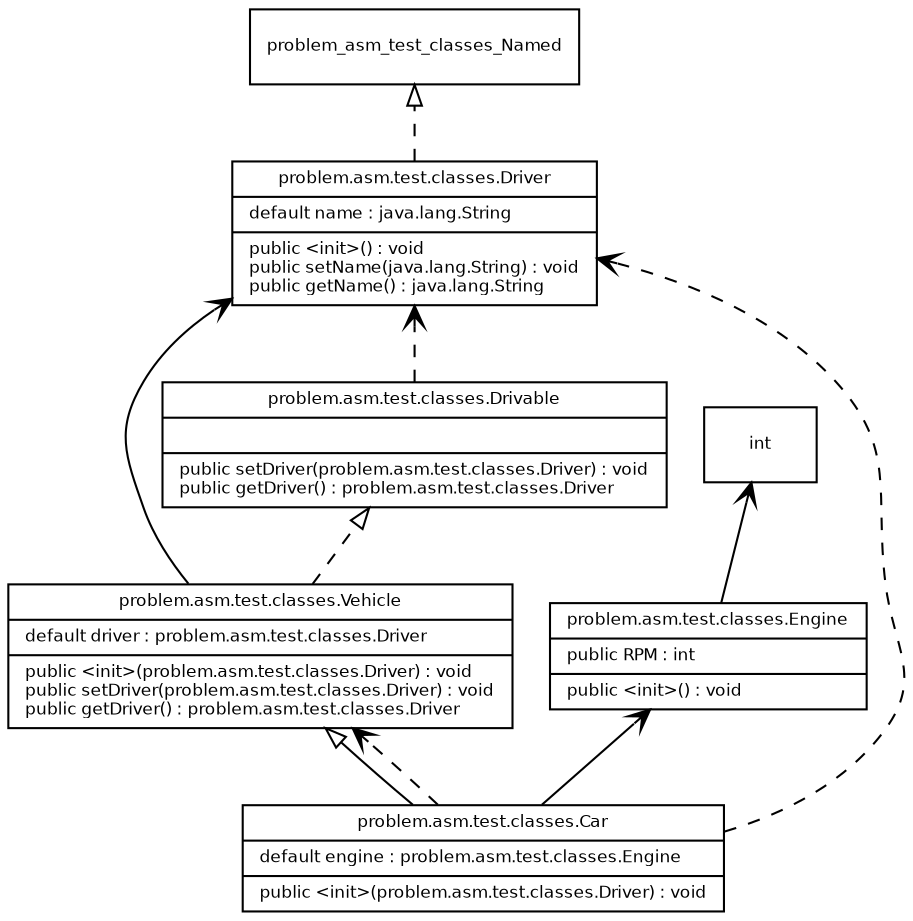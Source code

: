 digraph G {
rankdir=BT;

node [
fontname = "Bitstream Vera Sans"
fontsize = 8
shape = "record"
]
edge [
fontname = "Bitstream Vera Sans"
fontsize = 8
]

problem_asm_test_classes_Car [
	label = "{problem.asm.test.classes.Car|default engine : problem.asm.test.classes.Engine\l|public \<init\>(problem.asm.test.classes.Driver) : void\l}"
]
edge [
	arrowhead = "empty"
	style = "solid"
]
problem_asm_test_classes_Car -> problem_asm_test_classes_Vehicle
edge [
	arrowhead = "vee"
	style = "solid"
]
problem_asm_test_classes_Car -> problem_asm_test_classes_Engine
edge [
	arrowhead = "vee"
	style = "dashed"
]
problem_asm_test_classes_Car -> problem_asm_test_classes_Driver
problem_asm_test_classes_Car -> problem_asm_test_classes_Vehicle
problem_asm_test_classes_Drivable [
	label = "{problem.asm.test.classes.Drivable||public setDriver(problem.asm.test.classes.Driver) : void\lpublic getDriver() : problem.asm.test.classes.Driver\l}"
]
edge [
	arrowhead = "vee"
	style = "dashed"
]
problem_asm_test_classes_Drivable -> problem_asm_test_classes_Driver
problem_asm_test_classes_Driver [
	label = "{problem.asm.test.classes.Driver|default name : java.lang.String\l|public \<init\>() : void\lpublic setName(java.lang.String) : void\lpublic getName() : java.lang.String\l}"
]
edge [
	arrowhead = "empty"
	style = "dashed"
]
problem_asm_test_classes_Driver -> problem_asm_test_classes_Named
problem_asm_test_classes_Engine [
	label = "{problem.asm.test.classes.Engine|public RPM : int\l|public \<init\>() : void\l}"
]
edge [
	arrowhead = "vee"
	style = "solid"
]
problem_asm_test_classes_Engine -> int
problem_asm_test_classes_Vehicle [
	label = "{problem.asm.test.classes.Vehicle|default driver : problem.asm.test.classes.Driver\l|public \<init\>(problem.asm.test.classes.Driver) : void\lpublic setDriver(problem.asm.test.classes.Driver) : void\lpublic getDriver() : problem.asm.test.classes.Driver\l}"
]
edge [
	arrowhead = "empty"
	style = "dashed"
]
problem_asm_test_classes_Vehicle -> problem_asm_test_classes_Drivable
edge [
	arrowhead = "vee"
	style = "solid"
]
problem_asm_test_classes_Vehicle -> problem_asm_test_classes_Driver
}
